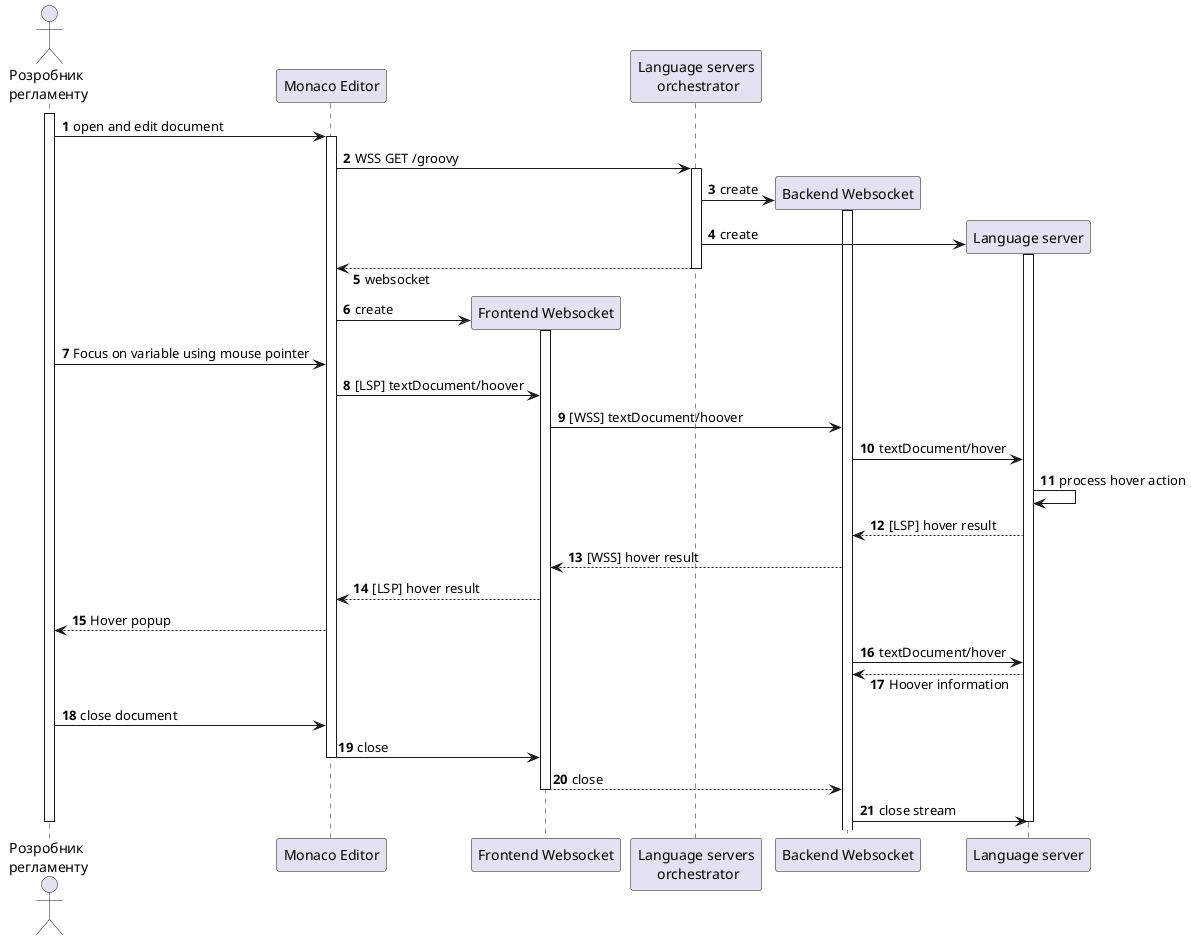 @startuml

autonumber
skinparam responseMessageBelowArrow true

actor "Розробник\n регламенту" as Client

participant "Monaco Editor" as Monaco
participant "Frontend Websocket" as FEWebsocket
participant "Language servers\n orchestrator" as ServiceOrchestrator
participant "Backend Websocket" as BEWebsocket
participant "Language server" as LanguageServer

activate Client

Client -> Monaco: open and edit document
activate Monaco
Monaco -> ServiceOrchestrator: WSS GET /groovy
activate ServiceOrchestrator

ServiceOrchestrator -> BEWebsocket ** : create
activate BEWebsocket
ServiceOrchestrator -> LanguageServer ** : create
activate LanguageServer

Monaco <-- ServiceOrchestrator: websocket
deactivate ServiceOrchestrator

Monaco -> FEWebsocket ** : create
activate FEWebsocket

Client -> Monaco: Focus on variable using mouse pointer

Monaco -> FEWebsocket: [LSP] textDocument/hoover

FEWebsocket -> BEWebsocket: [WSS] textDocument/hoover

BEWebsocket -> LanguageServer: textDocument/hover
LanguageServer -> LanguageServer: process hover action
LanguageServer --> BEWebsocket: [LSP] hover result
BEWebsocket --> FEWebsocket: [WSS] hover result
FEWebsocket --> Monaco: [LSP] hover result

Monaco --> Client: Hover popup

BEWebsocket -> LanguageServer: textDocument/hover
BEWebsocket <-- LanguageServer: Hoover information

Client -> Monaco: close document

Monaco -> FEWebsocket: close
deactivate Monaco
FEWebsocket --> BEWebsocket: close
deactivate FEWebsocket

BEWebsocket -> LanguageServer: close stream

deactivate LanguageServer

deactivate Client


@enduml